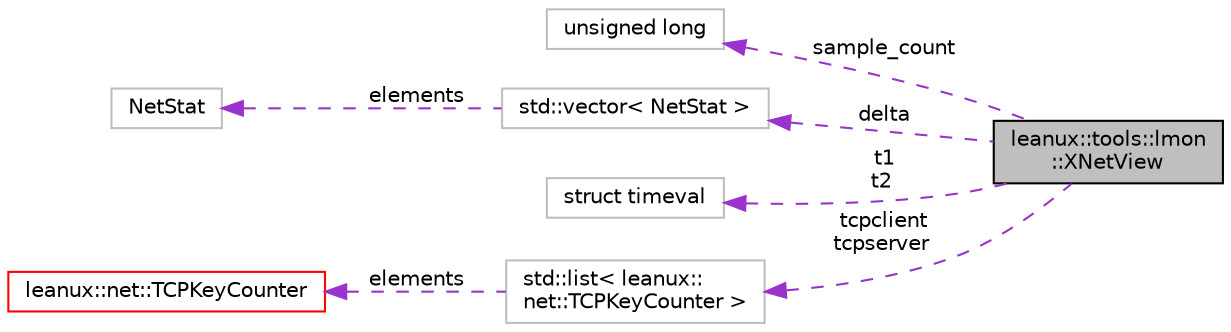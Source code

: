 digraph "leanux::tools::lmon::XNetView"
{
 // LATEX_PDF_SIZE
  bgcolor="transparent";
  edge [fontname="Helvetica",fontsize="10",labelfontname="Helvetica",labelfontsize="10"];
  node [fontname="Helvetica",fontsize="10",shape=record];
  rankdir="LR";
  Node1 [label="leanux::tools::lmon\l::XNetView",height=0.2,width=0.4,color="black", fillcolor="grey75", style="filled", fontcolor="black",tooltip="Data record for NetView display."];
  Node2 -> Node1 [dir="back",color="darkorchid3",fontsize="10",style="dashed",label=" sample_count" ,fontname="Helvetica"];
  Node2 [label="unsigned long",height=0.2,width=0.4,color="grey75",tooltip=" "];
  Node3 -> Node1 [dir="back",color="darkorchid3",fontsize="10",style="dashed",label=" delta" ,fontname="Helvetica"];
  Node3 [label="std::vector\< NetStat \>",height=0.2,width=0.4,color="grey75",tooltip=" "];
  Node4 -> Node3 [dir="back",color="darkorchid3",fontsize="10",style="dashed",label=" elements" ,fontname="Helvetica"];
  Node4 [label="NetStat",height=0.2,width=0.4,color="grey75",tooltip=" "];
  Node5 -> Node1 [dir="back",color="darkorchid3",fontsize="10",style="dashed",label=" t1\nt2" ,fontname="Helvetica"];
  Node5 [label="struct timeval",height=0.2,width=0.4,color="grey75",tooltip=" "];
  Node6 -> Node1 [dir="back",color="darkorchid3",fontsize="10",style="dashed",label=" tcpclient\ntcpserver" ,fontname="Helvetica"];
  Node6 [label="std::list\< leanux::\lnet::TCPKeyCounter \>",height=0.2,width=0.4,color="grey75",tooltip=" "];
  Node7 -> Node6 [dir="back",color="darkorchid3",fontsize="10",style="dashed",label=" elements" ,fontname="Helvetica"];
  Node7 [label="leanux::net::TCPKeyCounter",height=0.2,width=0.4,color="red",URL="$classleanux_1_1net_1_1TCPKeyCounter.html",tooltip="TCP TCPKeyCounter status."];
}
